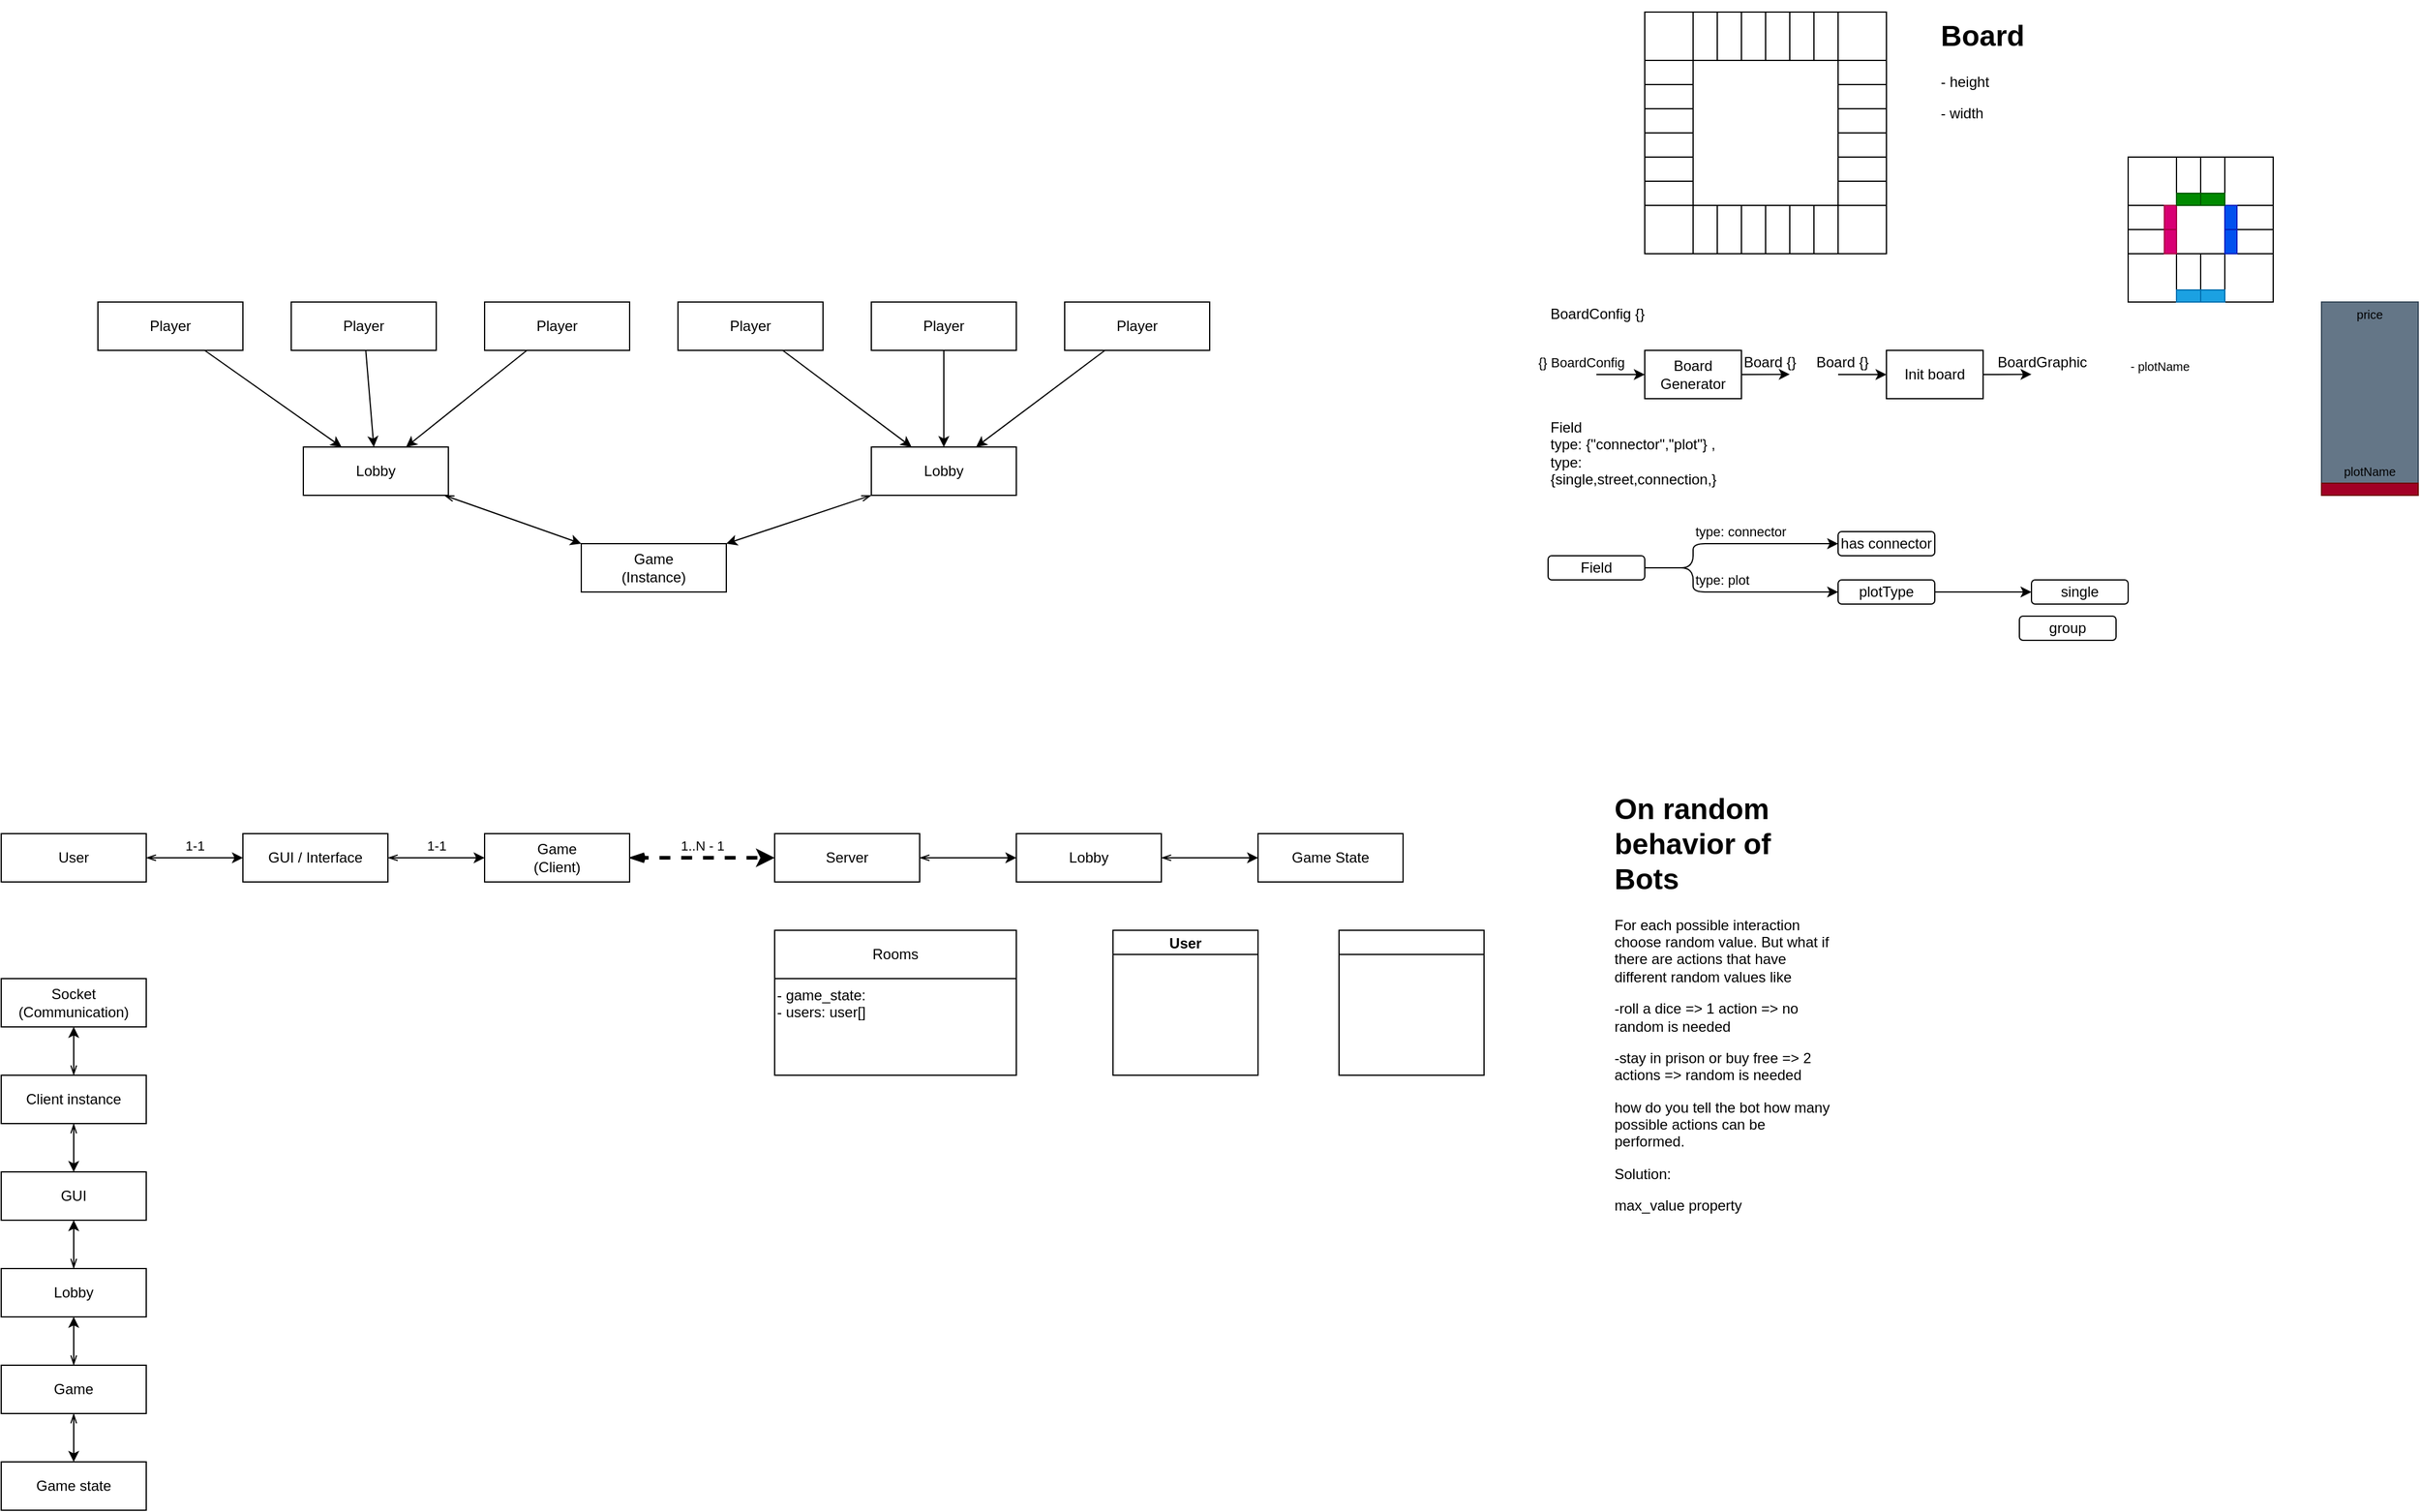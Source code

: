 <mxfile>
    <diagram id="8Hf6szWtGfQfvbNC-fup" name="Page-1">
        <mxGraphModel dx="1038" dy="122" grid="1" gridSize="10" guides="1" tooltips="1" connect="1" arrows="1" fold="1" page="1" pageScale="1" pageWidth="827" pageHeight="1169" math="0" shadow="0">
            <root>
                <mxCell id="0"/>
                <mxCell id="1" parent="0"/>
                <mxCell id="11" value="Player" style="rounded=0;whiteSpace=wrap;html=1;" parent="1" vertex="1">
                    <mxGeometry x="160" y="280" width="120" height="40" as="geometry"/>
                </mxCell>
                <mxCell id="21" style="edgeStyle=none;html=1;fontSize=100;startArrow=openThin;startFill=0;exitX=0;exitY=1;exitDx=0;exitDy=0;entryX=1;entryY=0;entryDx=0;entryDy=0;" parent="1" source="12" target="20" edge="1">
                    <mxGeometry relative="1" as="geometry"/>
                </mxCell>
                <mxCell id="12" value="Lobby" style="rounded=0;whiteSpace=wrap;html=1;" parent="1" vertex="1">
                    <mxGeometry x="320" y="400" width="120" height="40" as="geometry"/>
                </mxCell>
                <mxCell id="15" style="edgeStyle=none;html=1;fontSize=100;" parent="1" source="11" target="12" edge="1">
                    <mxGeometry relative="1" as="geometry"/>
                </mxCell>
                <mxCell id="14" style="edgeStyle=none;html=1;fontSize=100;" parent="1" source="13" target="12" edge="1">
                    <mxGeometry relative="1" as="geometry"/>
                </mxCell>
                <mxCell id="13" value="Player" style="rounded=0;whiteSpace=wrap;html=1;" parent="1" vertex="1">
                    <mxGeometry x="320" y="280" width="120" height="40" as="geometry"/>
                </mxCell>
                <mxCell id="17" style="edgeStyle=none;html=1;fontSize=100;" parent="1" source="16" target="12" edge="1">
                    <mxGeometry relative="1" as="geometry"/>
                </mxCell>
                <mxCell id="16" value="Player" style="rounded=0;whiteSpace=wrap;html=1;" parent="1" vertex="1">
                    <mxGeometry x="480" y="280" width="120" height="40" as="geometry"/>
                </mxCell>
                <mxCell id="20" value="Game&lt;br&gt;(Instance)" style="rounded=0;whiteSpace=wrap;html=1;" parent="1" vertex="1">
                    <mxGeometry x="80" y="480" width="120" height="40" as="geometry"/>
                </mxCell>
                <mxCell id="22" value="Player" style="rounded=0;whiteSpace=wrap;html=1;" parent="1" vertex="1">
                    <mxGeometry x="-320" y="280" width="120" height="40" as="geometry"/>
                </mxCell>
                <mxCell id="30" style="edgeStyle=none;html=1;fontSize=100;startArrow=openThin;startFill=0;entryX=0;entryY=0;entryDx=0;entryDy=0;" parent="1" source="23" target="20" edge="1">
                    <mxGeometry relative="1" as="geometry">
                        <mxPoint x="70" y="490" as="targetPoint"/>
                    </mxGeometry>
                </mxCell>
                <mxCell id="23" value="Lobby" style="rounded=0;whiteSpace=wrap;html=1;" parent="1" vertex="1">
                    <mxGeometry x="-150" y="400" width="120" height="40" as="geometry"/>
                </mxCell>
                <mxCell id="24" style="edgeStyle=none;html=1;fontSize=100;" parent="1" source="22" target="23" edge="1">
                    <mxGeometry relative="1" as="geometry"/>
                </mxCell>
                <mxCell id="25" style="edgeStyle=none;html=1;fontSize=100;" parent="1" source="26" target="23" edge="1">
                    <mxGeometry relative="1" as="geometry"/>
                </mxCell>
                <mxCell id="26" value="Player" style="rounded=0;whiteSpace=wrap;html=1;" parent="1" vertex="1">
                    <mxGeometry y="280" width="120" height="40" as="geometry"/>
                </mxCell>
                <mxCell id="27" style="edgeStyle=none;html=1;fontSize=100;" parent="1" source="28" target="23" edge="1">
                    <mxGeometry relative="1" as="geometry"/>
                </mxCell>
                <mxCell id="28" value="Player" style="rounded=0;whiteSpace=wrap;html=1;" parent="1" vertex="1">
                    <mxGeometry x="-160" y="280" width="120" height="40" as="geometry"/>
                </mxCell>
                <mxCell id="37" style="edgeStyle=none;html=1;fontSize=100;startArrow=openThin;startFill=0;" parent="1" source="31" target="32" edge="1">
                    <mxGeometry relative="1" as="geometry"/>
                </mxCell>
                <mxCell id="80" value="1-1" style="edgeLabel;html=1;align=center;verticalAlign=middle;resizable=0;points=[];" parent="37" connectable="0" vertex="1">
                    <mxGeometry x="-0.257" y="-3" relative="1" as="geometry">
                        <mxPoint x="10" y="-13" as="offset"/>
                    </mxGeometry>
                </mxCell>
                <mxCell id="31" value="User" style="rounded=0;whiteSpace=wrap;html=1;" parent="1" vertex="1">
                    <mxGeometry x="-400" y="720" width="120" height="40" as="geometry"/>
                </mxCell>
                <mxCell id="67" style="edgeStyle=none;html=1;entryX=0;entryY=0.5;entryDx=0;entryDy=0;fontSize=100;startArrow=openThin;startFill=0;" parent="1" source="32" target="66" edge="1">
                    <mxGeometry relative="1" as="geometry"/>
                </mxCell>
                <mxCell id="81" value="1-1" style="edgeLabel;html=1;align=center;verticalAlign=middle;resizable=0;points=[];" parent="67" connectable="0" vertex="1">
                    <mxGeometry x="0.229" y="-3" relative="1" as="geometry">
                        <mxPoint x="-9" y="-13" as="offset"/>
                    </mxGeometry>
                </mxCell>
                <mxCell id="32" value="GUI / Interface" style="rounded=0;whiteSpace=wrap;html=1;" parent="1" vertex="1">
                    <mxGeometry x="-200" y="720" width="120" height="40" as="geometry"/>
                </mxCell>
                <mxCell id="82" style="edgeStyle=none;html=1;fontSize=100;startArrow=openThin;startFill=0;" parent="1" source="48" target="79" edge="1">
                    <mxGeometry relative="1" as="geometry"/>
                </mxCell>
                <mxCell id="48" value="Server" style="rounded=0;whiteSpace=wrap;html=1;" parent="1" vertex="1">
                    <mxGeometry x="240" y="720" width="120" height="40" as="geometry"/>
                </mxCell>
                <mxCell id="76" style="edgeStyle=none;html=1;fontSize=100;startArrow=openThin;startFill=0;dashed=1;strokeWidth=3;" parent="1" source="66" target="48" edge="1">
                    <mxGeometry relative="1" as="geometry">
                        <Array as="points"/>
                    </mxGeometry>
                </mxCell>
                <mxCell id="83" value="1..N - 1" style="edgeLabel;html=1;align=center;verticalAlign=middle;resizable=0;points=[];" parent="76" connectable="0" vertex="1">
                    <mxGeometry x="-0.186" y="2" relative="1" as="geometry">
                        <mxPoint x="11" y="-8" as="offset"/>
                    </mxGeometry>
                </mxCell>
                <mxCell id="66" value="Game&lt;br&gt;(Client)" style="rounded=0;whiteSpace=wrap;html=1;" parent="1" vertex="1">
                    <mxGeometry y="720" width="120" height="40" as="geometry"/>
                </mxCell>
                <mxCell id="103" style="edgeStyle=none;html=1;fontSize=10;startArrow=openThin;startFill=0;strokeWidth=1;" parent="1" source="79" target="102" edge="1">
                    <mxGeometry relative="1" as="geometry"/>
                </mxCell>
                <mxCell id="79" value="Lobby" style="rounded=0;whiteSpace=wrap;html=1;" parent="1" vertex="1">
                    <mxGeometry x="440" y="720" width="120" height="40" as="geometry"/>
                </mxCell>
                <mxCell id="102" value="Game State" style="rounded=0;whiteSpace=wrap;html=1;" parent="1" vertex="1">
                    <mxGeometry x="640" y="720" width="120" height="40" as="geometry"/>
                </mxCell>
                <mxCell id="113" style="edgeStyle=none;html=1;entryX=0.5;entryY=0;entryDx=0;entryDy=0;fontSize=10;startArrow=openThin;startFill=0;strokeWidth=1;" parent="1" source="105" target="111" edge="1">
                    <mxGeometry relative="1" as="geometry">
                        <Array as="points"/>
                    </mxGeometry>
                </mxCell>
                <mxCell id="115" style="edgeStyle=none;html=1;entryX=0.5;entryY=1;entryDx=0;entryDy=0;fontSize=10;startArrow=openThin;startFill=0;strokeWidth=1;" parent="1" source="105" target="114" edge="1">
                    <mxGeometry relative="1" as="geometry"/>
                </mxCell>
                <mxCell id="105" value="Client instance" style="rounded=0;whiteSpace=wrap;html=1;" parent="1" vertex="1">
                    <mxGeometry x="-400" y="920" width="120" height="40" as="geometry"/>
                </mxCell>
                <mxCell id="110" style="edgeStyle=none;html=1;fontSize=10;startArrow=openThin;startFill=0;strokeWidth=1;" parent="1" source="106" target="109" edge="1">
                    <mxGeometry relative="1" as="geometry"/>
                </mxCell>
                <mxCell id="119" style="edgeStyle=none;html=1;fontSize=10;startArrow=openThin;startFill=0;strokeWidth=1;entryX=0.5;entryY=1;entryDx=0;entryDy=0;" parent="1" source="106" target="117" edge="1">
                    <mxGeometry relative="1" as="geometry">
                        <mxPoint x="-340" y="1110" as="targetPoint"/>
                    </mxGeometry>
                </mxCell>
                <mxCell id="106" value="Game" style="rounded=0;whiteSpace=wrap;html=1;" parent="1" vertex="1">
                    <mxGeometry x="-400" y="1160" width="120" height="40" as="geometry"/>
                </mxCell>
                <mxCell id="109" value="Game state" style="rounded=0;whiteSpace=wrap;html=1;" parent="1" vertex="1">
                    <mxGeometry x="-400" y="1240" width="120" height="40" as="geometry"/>
                </mxCell>
                <mxCell id="111" value="GUI" style="rounded=0;whiteSpace=wrap;html=1;" parent="1" vertex="1">
                    <mxGeometry x="-400" y="1000" width="120" height="40" as="geometry"/>
                </mxCell>
                <mxCell id="114" value="Socket (Communication)" style="rounded=0;whiteSpace=wrap;html=1;" parent="1" vertex="1">
                    <mxGeometry x="-400" y="840" width="120" height="40" as="geometry"/>
                </mxCell>
                <mxCell id="118" style="edgeStyle=none;html=1;entryX=0.5;entryY=1;entryDx=0;entryDy=0;fontSize=10;startArrow=openThin;startFill=0;strokeWidth=1;" parent="1" source="117" target="111" edge="1">
                    <mxGeometry relative="1" as="geometry"/>
                </mxCell>
                <mxCell id="117" value="Lobby" style="rounded=0;whiteSpace=wrap;html=1;" parent="1" vertex="1">
                    <mxGeometry x="-400" y="1080" width="120" height="40" as="geometry"/>
                </mxCell>
                <mxCell id="121" value="User" style="swimlane;startSize=20;" parent="1" vertex="1">
                    <mxGeometry x="520" y="800" width="120" height="120" as="geometry"/>
                </mxCell>
                <mxCell id="122" value="" style="swimlane;startSize=20;" parent="1" vertex="1">
                    <mxGeometry x="707" y="800" width="120" height="120" as="geometry"/>
                </mxCell>
                <mxCell id="123" value="&lt;h1&gt;On random behavior of Bots&lt;/h1&gt;&lt;p&gt;For each possible interaction choose random value. But what if there are actions that have different random values like&lt;/p&gt;&lt;p&gt;-roll a dice =&amp;gt; 1 action =&amp;gt; no random is needed&lt;/p&gt;&lt;p&gt;-stay in prison or buy free =&amp;gt; 2 actions =&amp;gt; random is needed&lt;/p&gt;&lt;p&gt;how do you tell the bot how many possible actions can be performed.&lt;/p&gt;&lt;p&gt;Solution:&lt;/p&gt;&lt;p&gt;max_value property&lt;/p&gt;" style="text;html=1;strokeColor=none;fillColor=none;spacing=5;spacingTop=-20;whiteSpace=wrap;overflow=hidden;rounded=0;" parent="1" vertex="1">
                    <mxGeometry x="930" y="680" width="190" height="370" as="geometry"/>
                </mxCell>
                <mxCell id="127" value="Rooms" style="rounded=0;whiteSpace=wrap;html=1;" parent="1" vertex="1">
                    <mxGeometry x="240" y="800" width="200" height="40" as="geometry"/>
                </mxCell>
                <mxCell id="128" value="" style="rounded=0;whiteSpace=wrap;html=1;" parent="1" vertex="1">
                    <mxGeometry x="240" y="840" width="200" height="80" as="geometry"/>
                </mxCell>
                <mxCell id="126" value="- game_state:&lt;br&gt;- users: user[]" style="text;html=1;align=left;verticalAlign=top;resizable=0;points=[];autosize=1;strokeColor=none;fillColor=none;" parent="1" vertex="1">
                    <mxGeometry x="240" y="840" width="90" height="30" as="geometry"/>
                </mxCell>
                <mxCell id="129" value="" style="rounded=0;whiteSpace=wrap;html=1;" vertex="1" parent="1">
                    <mxGeometry x="960" y="200" width="40" height="40" as="geometry"/>
                </mxCell>
                <mxCell id="131" value="" style="rounded=0;whiteSpace=wrap;html=1;" vertex="1" parent="1">
                    <mxGeometry x="1000" y="200" width="20" height="40" as="geometry"/>
                </mxCell>
                <mxCell id="132" value="" style="rounded=0;whiteSpace=wrap;html=1;" vertex="1" parent="1">
                    <mxGeometry x="1020" y="200" width="20" height="40" as="geometry"/>
                </mxCell>
                <mxCell id="133" value="" style="rounded=0;whiteSpace=wrap;html=1;" vertex="1" parent="1">
                    <mxGeometry x="1040" y="200" width="20" height="40" as="geometry"/>
                </mxCell>
                <mxCell id="134" value="" style="rounded=0;whiteSpace=wrap;html=1;" vertex="1" parent="1">
                    <mxGeometry x="1060" y="200" width="20" height="40" as="geometry"/>
                </mxCell>
                <mxCell id="135" value="" style="rounded=0;whiteSpace=wrap;html=1;" vertex="1" parent="1">
                    <mxGeometry x="1080" y="200" width="20" height="40" as="geometry"/>
                </mxCell>
                <mxCell id="136" value="" style="rounded=0;whiteSpace=wrap;html=1;" vertex="1" parent="1">
                    <mxGeometry x="1100" y="200" width="20" height="40" as="geometry"/>
                </mxCell>
                <mxCell id="137" value="" style="rounded=0;whiteSpace=wrap;html=1;" vertex="1" parent="1">
                    <mxGeometry x="1120" y="200" width="40" height="40" as="geometry"/>
                </mxCell>
                <mxCell id="140" value="" style="rounded=0;whiteSpace=wrap;html=1;" vertex="1" parent="1">
                    <mxGeometry x="960" y="180" width="40" height="20" as="geometry"/>
                </mxCell>
                <mxCell id="144" value="" style="rounded=0;whiteSpace=wrap;html=1;" vertex="1" parent="1">
                    <mxGeometry x="960" y="40" width="40" height="40" as="geometry"/>
                </mxCell>
                <mxCell id="145" value="" style="rounded=0;whiteSpace=wrap;html=1;" vertex="1" parent="1">
                    <mxGeometry x="1000" y="40" width="20" height="40" as="geometry"/>
                </mxCell>
                <mxCell id="146" value="" style="rounded=0;whiteSpace=wrap;html=1;" vertex="1" parent="1">
                    <mxGeometry x="1020" y="40" width="20" height="40" as="geometry"/>
                </mxCell>
                <mxCell id="147" value="" style="rounded=0;whiteSpace=wrap;html=1;" vertex="1" parent="1">
                    <mxGeometry x="1040" y="40" width="20" height="40" as="geometry"/>
                </mxCell>
                <mxCell id="148" value="" style="rounded=0;whiteSpace=wrap;html=1;" vertex="1" parent="1">
                    <mxGeometry x="1060" y="40" width="20" height="40" as="geometry"/>
                </mxCell>
                <mxCell id="149" value="" style="rounded=0;whiteSpace=wrap;html=1;" vertex="1" parent="1">
                    <mxGeometry x="1080" y="40" width="20" height="40" as="geometry"/>
                </mxCell>
                <mxCell id="150" value="" style="rounded=0;whiteSpace=wrap;html=1;" vertex="1" parent="1">
                    <mxGeometry x="1100" y="40" width="20" height="40" as="geometry"/>
                </mxCell>
                <mxCell id="151" value="" style="rounded=0;whiteSpace=wrap;html=1;" vertex="1" parent="1">
                    <mxGeometry x="1120" y="40" width="40" height="40" as="geometry"/>
                </mxCell>
                <mxCell id="152" value="" style="rounded=0;whiteSpace=wrap;html=1;" vertex="1" parent="1">
                    <mxGeometry x="960" y="160" width="40" height="20" as="geometry"/>
                </mxCell>
                <mxCell id="153" value="" style="rounded=0;whiteSpace=wrap;html=1;" vertex="1" parent="1">
                    <mxGeometry x="960" y="140" width="40" height="20" as="geometry"/>
                </mxCell>
                <mxCell id="154" value="" style="rounded=0;whiteSpace=wrap;html=1;" vertex="1" parent="1">
                    <mxGeometry x="960" y="120" width="40" height="20" as="geometry"/>
                </mxCell>
                <mxCell id="155" value="" style="rounded=0;whiteSpace=wrap;html=1;" vertex="1" parent="1">
                    <mxGeometry x="960" y="100" width="40" height="20" as="geometry"/>
                </mxCell>
                <mxCell id="156" value="" style="rounded=0;whiteSpace=wrap;html=1;" vertex="1" parent="1">
                    <mxGeometry x="960" y="80" width="40" height="20" as="geometry"/>
                </mxCell>
                <mxCell id="158" value="" style="rounded=0;whiteSpace=wrap;html=1;" vertex="1" parent="1">
                    <mxGeometry x="1120" y="180" width="40" height="20" as="geometry"/>
                </mxCell>
                <mxCell id="159" value="" style="rounded=0;whiteSpace=wrap;html=1;" vertex="1" parent="1">
                    <mxGeometry x="1120" y="160" width="40" height="20" as="geometry"/>
                </mxCell>
                <mxCell id="160" value="" style="rounded=0;whiteSpace=wrap;html=1;" vertex="1" parent="1">
                    <mxGeometry x="1120" y="140" width="40" height="20" as="geometry"/>
                </mxCell>
                <mxCell id="161" value="" style="rounded=0;whiteSpace=wrap;html=1;" vertex="1" parent="1">
                    <mxGeometry x="1120" y="120" width="40" height="20" as="geometry"/>
                </mxCell>
                <mxCell id="162" value="" style="rounded=0;whiteSpace=wrap;html=1;" vertex="1" parent="1">
                    <mxGeometry x="1120" y="100" width="40" height="20" as="geometry"/>
                </mxCell>
                <mxCell id="163" value="" style="rounded=0;whiteSpace=wrap;html=1;" vertex="1" parent="1">
                    <mxGeometry x="1120" y="80" width="40" height="20" as="geometry"/>
                </mxCell>
                <mxCell id="164" value="&lt;h1&gt;Board&lt;/h1&gt;&lt;p&gt;- height&lt;/p&gt;&lt;p&gt;- width&lt;/p&gt;&lt;p&gt;&lt;br&gt;&lt;/p&gt;" style="text;html=1;strokeColor=none;fillColor=none;spacing=5;spacingTop=-20;whiteSpace=wrap;overflow=hidden;rounded=0;" vertex="1" parent="1">
                    <mxGeometry x="1200" y="40" width="90" height="120" as="geometry"/>
                </mxCell>
                <mxCell id="165" value="Init board" style="rounded=0;whiteSpace=wrap;html=1;" vertex="1" parent="1">
                    <mxGeometry x="1160" y="320" width="80" height="40" as="geometry"/>
                </mxCell>
                <mxCell id="166" value="" style="endArrow=classic;html=1;entryX=0;entryY=0.5;entryDx=0;entryDy=0;" edge="1" parent="1" target="165">
                    <mxGeometry width="50" height="50" relative="1" as="geometry">
                        <mxPoint x="1120" y="340" as="sourcePoint"/>
                        <mxPoint x="1130" y="330" as="targetPoint"/>
                    </mxGeometry>
                </mxCell>
                <mxCell id="167" value="" style="endArrow=classic;html=1;entryX=0;entryY=0.5;entryDx=0;entryDy=0;exitX=1;exitY=0.5;exitDx=0;exitDy=0;" edge="1" parent="1" source="165">
                    <mxGeometry width="50" height="50" relative="1" as="geometry">
                        <mxPoint x="1240" y="339.84" as="sourcePoint"/>
                        <mxPoint x="1280" y="339.84" as="targetPoint"/>
                    </mxGeometry>
                </mxCell>
                <mxCell id="169" value="Field&lt;br&gt;type: {&quot;connector&quot;,&quot;plot&quot;} ,&lt;br&gt;type: {single,street,connection,}" style="text;html=1;strokeColor=none;fillColor=none;align=left;verticalAlign=top;whiteSpace=wrap;rounded=0;" vertex="1" parent="1">
                    <mxGeometry x="880" y="370" width="160" height="60" as="geometry"/>
                </mxCell>
                <mxCell id="190" style="edgeStyle=none;html=1;exitX=1;exitY=0.5;exitDx=0;exitDy=0;entryX=0;entryY=0.5;entryDx=0;entryDy=0;fontSize=11;" edge="1" parent="1" source="171" target="172">
                    <mxGeometry relative="1" as="geometry">
                        <Array as="points">
                            <mxPoint x="1000" y="500"/>
                            <mxPoint x="1000" y="480"/>
                        </Array>
                    </mxGeometry>
                </mxCell>
                <mxCell id="191" style="edgeStyle=none;html=1;exitX=1;exitY=0.5;exitDx=0;exitDy=0;entryX=0;entryY=0.5;entryDx=0;entryDy=0;fontSize=11;" edge="1" parent="1" source="171" target="189">
                    <mxGeometry relative="1" as="geometry">
                        <Array as="points">
                            <mxPoint x="1000" y="500"/>
                            <mxPoint x="1000" y="520"/>
                        </Array>
                    </mxGeometry>
                </mxCell>
                <mxCell id="171" value="Field" style="rounded=1;whiteSpace=wrap;html=1;" vertex="1" parent="1">
                    <mxGeometry x="880" y="490" width="80" height="20" as="geometry"/>
                </mxCell>
                <mxCell id="172" value="has connector" style="rounded=1;whiteSpace=wrap;html=1;" vertex="1" parent="1">
                    <mxGeometry x="1120" y="470" width="80" height="20" as="geometry"/>
                </mxCell>
                <mxCell id="173" value="{} BoardConfig" style="text;html=1;strokeColor=none;fillColor=none;align=left;verticalAlign=middle;whiteSpace=wrap;rounded=0;fontSize=11;" vertex="1" parent="1">
                    <mxGeometry x="870" y="320" width="80" height="20" as="geometry"/>
                </mxCell>
                <mxCell id="174" value="BoardConfig {}" style="text;html=1;strokeColor=none;fillColor=none;align=left;verticalAlign=middle;whiteSpace=wrap;rounded=0;" vertex="1" parent="1">
                    <mxGeometry x="880" y="280" width="90" height="20" as="geometry"/>
                </mxCell>
                <mxCell id="175" value="Board&lt;br&gt;Generator" style="rounded=0;whiteSpace=wrap;html=1;" vertex="1" parent="1">
                    <mxGeometry x="960" y="320" width="80" height="40" as="geometry"/>
                </mxCell>
                <mxCell id="176" value="Board {}" style="text;html=1;strokeColor=none;fillColor=none;align=left;verticalAlign=middle;whiteSpace=wrap;rounded=0;" vertex="1" parent="1">
                    <mxGeometry x="1100" y="320" width="50" height="20" as="geometry"/>
                </mxCell>
                <mxCell id="181" value="" style="endArrow=classic;html=1;entryX=0;entryY=0.5;entryDx=0;entryDy=0;" edge="1" parent="1" target="175">
                    <mxGeometry width="50" height="50" relative="1" as="geometry">
                        <mxPoint x="920" y="339.96" as="sourcePoint"/>
                        <mxPoint x="950" y="339.96" as="targetPoint"/>
                    </mxGeometry>
                </mxCell>
                <mxCell id="185" value="" style="endArrow=classic;html=1;entryX=0;entryY=0.5;entryDx=0;entryDy=0;exitX=1;exitY=0.5;exitDx=0;exitDy=0;" edge="1" parent="1" source="175">
                    <mxGeometry width="50" height="50" relative="1" as="geometry">
                        <mxPoint x="1050" y="340" as="sourcePoint"/>
                        <mxPoint x="1080.0" y="339.85" as="targetPoint"/>
                    </mxGeometry>
                </mxCell>
                <mxCell id="186" value="Board {}" style="text;html=1;strokeColor=none;fillColor=none;align=left;verticalAlign=middle;whiteSpace=wrap;rounded=0;" vertex="1" parent="1">
                    <mxGeometry x="1040" y="320" width="50" height="20" as="geometry"/>
                </mxCell>
                <mxCell id="187" value="BoardGraphic" style="text;html=1;strokeColor=none;fillColor=none;align=left;verticalAlign=middle;whiteSpace=wrap;rounded=0;" vertex="1" parent="1">
                    <mxGeometry x="1250" y="320" width="80" height="20" as="geometry"/>
                </mxCell>
                <mxCell id="199" style="edgeStyle=none;html=1;exitX=1;exitY=0.5;exitDx=0;exitDy=0;entryX=0;entryY=0.5;entryDx=0;entryDy=0;fontSize=11;" edge="1" parent="1" source="189" target="196">
                    <mxGeometry relative="1" as="geometry"/>
                </mxCell>
                <mxCell id="189" value="plotType" style="rounded=1;whiteSpace=wrap;html=1;" vertex="1" parent="1">
                    <mxGeometry x="1120" y="510" width="80" height="20" as="geometry"/>
                </mxCell>
                <mxCell id="194" value="type: connector" style="text;html=1;align=left;verticalAlign=middle;resizable=0;points=[];autosize=1;strokeColor=none;fillColor=none;fontSize=11;" vertex="1" parent="1">
                    <mxGeometry x="1000" y="460" width="90" height="20" as="geometry"/>
                </mxCell>
                <mxCell id="195" value="type: plot" style="text;html=1;align=left;verticalAlign=middle;resizable=0;points=[];autosize=1;strokeColor=none;fillColor=none;fontSize=11;" vertex="1" parent="1">
                    <mxGeometry x="1000" y="500" width="60" height="20" as="geometry"/>
                </mxCell>
                <mxCell id="196" value="single" style="rounded=1;whiteSpace=wrap;html=1;" vertex="1" parent="1">
                    <mxGeometry x="1280" y="510" width="80" height="20" as="geometry"/>
                </mxCell>
                <mxCell id="197" value="group" style="rounded=1;whiteSpace=wrap;html=1;" vertex="1" parent="1">
                    <mxGeometry x="1270" y="540" width="80" height="20" as="geometry"/>
                </mxCell>
                <mxCell id="203" value="" style="rounded=0;whiteSpace=wrap;html=1;" vertex="1" parent="1">
                    <mxGeometry x="1440" y="160" width="40" height="40" as="geometry"/>
                </mxCell>
                <mxCell id="204" value="" style="rounded=0;whiteSpace=wrap;html=1;" vertex="1" parent="1">
                    <mxGeometry x="1360" y="160" width="40" height="40" as="geometry"/>
                </mxCell>
                <mxCell id="205" value="" style="rounded=0;whiteSpace=wrap;html=1;" vertex="1" parent="1">
                    <mxGeometry x="1360" y="240" width="40" height="40" as="geometry"/>
                </mxCell>
                <mxCell id="206" value="" style="rounded=0;whiteSpace=wrap;html=1;" vertex="1" parent="1">
                    <mxGeometry x="1440" y="240" width="40" height="40" as="geometry"/>
                </mxCell>
                <mxCell id="207" value="" style="rounded=0;whiteSpace=wrap;html=1;" vertex="1" parent="1">
                    <mxGeometry x="1400" y="240" width="20" height="30" as="geometry"/>
                </mxCell>
                <mxCell id="208" value="" style="rounded=0;whiteSpace=wrap;html=1;" vertex="1" parent="1">
                    <mxGeometry x="1420" y="240" width="20" height="30" as="geometry"/>
                </mxCell>
                <mxCell id="209" value="" style="rounded=0;whiteSpace=wrap;html=1;" vertex="1" parent="1">
                    <mxGeometry x="1360" y="220" width="30" height="20" as="geometry"/>
                </mxCell>
                <mxCell id="210" value="" style="rounded=0;whiteSpace=wrap;html=1;" vertex="1" parent="1">
                    <mxGeometry x="1360" y="200" width="30" height="20" as="geometry"/>
                </mxCell>
                <mxCell id="211" value="" style="rounded=0;whiteSpace=wrap;html=1;" vertex="1" parent="1">
                    <mxGeometry x="1400" y="160" width="20" height="30" as="geometry"/>
                </mxCell>
                <mxCell id="212" value="" style="rounded=0;whiteSpace=wrap;html=1;" vertex="1" parent="1">
                    <mxGeometry x="1420" y="160" width="20" height="30" as="geometry"/>
                </mxCell>
                <mxCell id="213" value="" style="rounded=0;whiteSpace=wrap;html=1;" vertex="1" parent="1">
                    <mxGeometry x="1450" y="220" width="30" height="20" as="geometry"/>
                </mxCell>
                <mxCell id="214" value="" style="rounded=0;whiteSpace=wrap;html=1;" vertex="1" parent="1">
                    <mxGeometry x="1450" y="200" width="30" height="20" as="geometry"/>
                </mxCell>
                <mxCell id="215" value="" style="rounded=0;whiteSpace=wrap;html=1;fontSize=11;fillColor=#d80073;fontColor=#ffffff;strokeColor=#A50040;" vertex="1" parent="1">
                    <mxGeometry x="1390" y="220" width="10" height="20" as="geometry"/>
                </mxCell>
                <mxCell id="216" value="" style="rounded=0;whiteSpace=wrap;html=1;fontSize=11;fillColor=#d80073;fontColor=#ffffff;strokeColor=#A50040;" vertex="1" parent="1">
                    <mxGeometry x="1390" y="200" width="10" height="20" as="geometry"/>
                </mxCell>
                <mxCell id="217" value="" style="rounded=0;whiteSpace=wrap;html=1;fontSize=11;labelBackgroundColor=none;fillColor=#0050ef;fontColor=#ffffff;strokeColor=#001DBC;" vertex="1" parent="1">
                    <mxGeometry x="1440" y="220" width="10" height="20" as="geometry"/>
                </mxCell>
                <mxCell id="218" value="" style="rounded=0;whiteSpace=wrap;html=1;fontSize=11;fillColor=#0050ef;fontColor=#ffffff;strokeColor=#001DBC;" vertex="1" parent="1">
                    <mxGeometry x="1440" y="200" width="10" height="20" as="geometry"/>
                </mxCell>
                <mxCell id="219" value="" style="rounded=0;whiteSpace=wrap;html=1;labelBackgroundColor=none;fontSize=11;fillColor=#008a00;fontColor=#ffffff;strokeColor=#005700;" vertex="1" parent="1">
                    <mxGeometry x="1420" y="190" width="20" height="10" as="geometry"/>
                </mxCell>
                <mxCell id="220" value="" style="rounded=0;whiteSpace=wrap;html=1;labelBackgroundColor=none;fontSize=11;fillColor=#1ba1e2;fontColor=#ffffff;strokeColor=#006EAF;" vertex="1" parent="1">
                    <mxGeometry x="1400" y="270" width="20" height="10" as="geometry"/>
                </mxCell>
                <mxCell id="221" value="" style="rounded=0;whiteSpace=wrap;html=1;labelBackgroundColor=none;fontSize=11;fillColor=#008a00;fontColor=#ffffff;strokeColor=#005700;" vertex="1" parent="1">
                    <mxGeometry x="1400" y="190" width="20" height="10" as="geometry"/>
                </mxCell>
                <mxCell id="222" value="" style="rounded=0;whiteSpace=wrap;html=1;labelBackgroundColor=none;fontSize=11;fillColor=#1ba1e2;fontColor=#ffffff;strokeColor=#006EAF;" vertex="1" parent="1">
                    <mxGeometry x="1420" y="270" width="20" height="10" as="geometry"/>
                </mxCell>
                <mxCell id="223" value="" style="rounded=0;whiteSpace=wrap;html=1;labelBackgroundColor=none;fontSize=11;fillColor=#647687;strokeColor=#314354;fontColor=#ffffff;" vertex="1" parent="1">
                    <mxGeometry x="1520" y="280" width="80" height="150" as="geometry"/>
                </mxCell>
                <mxCell id="225" value="&lt;font style=&quot;font-size: 10px&quot;&gt;- plotName&lt;/font&gt;" style="text;html=1;strokeColor=none;fillColor=none;align=left;verticalAlign=top;whiteSpace=wrap;rounded=0;labelBackgroundColor=none;fontSize=11;" vertex="1" parent="1">
                    <mxGeometry x="1360" y="320" width="80" height="40" as="geometry"/>
                </mxCell>
                <mxCell id="226" value="plotName" style="text;html=1;strokeColor=none;fillColor=none;align=center;verticalAlign=middle;whiteSpace=wrap;rounded=0;labelBackgroundColor=none;fontSize=10;" vertex="1" parent="1">
                    <mxGeometry x="1520" y="410" width="80" height="20" as="geometry"/>
                </mxCell>
                <mxCell id="227" value="price" style="text;html=1;strokeColor=none;fillColor=none;align=center;verticalAlign=middle;whiteSpace=wrap;rounded=0;labelBackgroundColor=none;fontSize=10;" vertex="1" parent="1">
                    <mxGeometry x="1520" y="280" width="80" height="20" as="geometry"/>
                </mxCell>
                <mxCell id="228" value="" style="rounded=0;whiteSpace=wrap;html=1;labelBackgroundColor=none;fontSize=11;fillColor=#a20025;fontColor=#ffffff;strokeColor=#6F0000;" vertex="1" parent="1">
                    <mxGeometry x="1520" y="430" width="80" height="10" as="geometry"/>
                </mxCell>
            </root>
        </mxGraphModel>
    </diagram>
</mxfile>